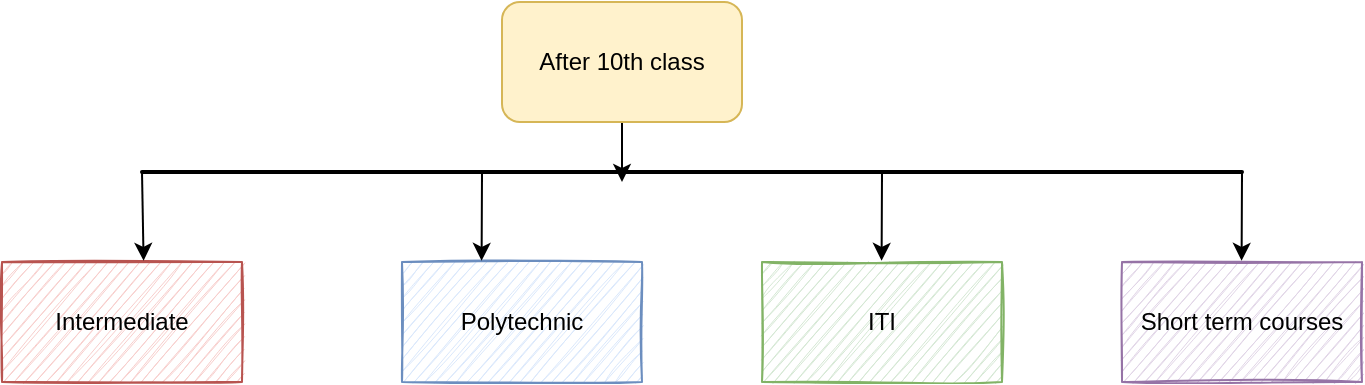 <mxfile version="15.9.4" type="device"><diagram id="7pFoth7XmYhUioEbJFzB" name="Page-1"><mxGraphModel dx="1038" dy="589" grid="1" gridSize="10" guides="1" tooltips="1" connect="1" arrows="1" fold="1" page="1" pageScale="1" pageWidth="827" pageHeight="1169" math="0" shadow="0"><root><mxCell id="0"/><mxCell id="1" parent="0"/><mxCell id="sTKtV3AZJXElFXeA7xVz-8" style="edgeStyle=orthogonalEdgeStyle;rounded=0;orthogonalLoop=1;jettySize=auto;html=1;exitX=0.5;exitY=1;exitDx=0;exitDy=0;" edge="1" parent="1" source="sTKtV3AZJXElFXeA7xVz-1"><mxGeometry relative="1" as="geometry"><mxPoint x="390" y="160" as="targetPoint"/></mxGeometry></mxCell><mxCell id="sTKtV3AZJXElFXeA7xVz-1" value="After 10th class" style="rounded=1;whiteSpace=wrap;html=1;fillColor=#fff2cc;strokeColor=#d6b656;" vertex="1" parent="1"><mxGeometry x="330" y="70" width="120" height="60" as="geometry"/></mxCell><mxCell id="sTKtV3AZJXElFXeA7xVz-2" value="Intermediate" style="rounded=0;whiteSpace=wrap;html=1;fillColor=#f8cecc;strokeColor=#b85450;sketch=1;" vertex="1" parent="1"><mxGeometry x="80" y="200" width="120" height="60" as="geometry"/></mxCell><mxCell id="sTKtV3AZJXElFXeA7xVz-3" value="Polytechnic" style="rounded=0;whiteSpace=wrap;html=1;fillColor=#dae8fc;strokeColor=#6c8ebf;glass=0;shadow=0;sketch=1;" vertex="1" parent="1"><mxGeometry x="280" y="200" width="120" height="60" as="geometry"/></mxCell><mxCell id="sTKtV3AZJXElFXeA7xVz-4" value="&lt;span style=&quot;&quot;&gt;ITI&lt;/span&gt;" style="rounded=0;whiteSpace=wrap;html=1;shadow=0;glass=0;labelBackgroundColor=none;sketch=1;fillColor=#d5e8d4;strokeColor=#82b366;" vertex="1" parent="1"><mxGeometry x="460" y="200" width="120" height="60" as="geometry"/></mxCell><mxCell id="sTKtV3AZJXElFXeA7xVz-5" value="Short term courses" style="rounded=0;whiteSpace=wrap;html=1;shadow=0;glass=0;labelBackgroundColor=none;sketch=1;fillColor=#e1d5e7;strokeColor=#9673a6;labelBorderColor=none;" vertex="1" parent="1"><mxGeometry x="640" y="200" width="120" height="60" as="geometry"/></mxCell><mxCell id="sTKtV3AZJXElFXeA7xVz-11" style="edgeStyle=orthogonalEdgeStyle;rounded=0;orthogonalLoop=1;jettySize=auto;html=1;entryX=0.59;entryY=-0.01;entryDx=0;entryDy=0;entryPerimeter=0;exitX=0;exitY=0.5;exitDx=0;exitDy=0;exitPerimeter=0;" edge="1" parent="1" source="sTKtV3AZJXElFXeA7xVz-29" target="sTKtV3AZJXElFXeA7xVz-2"><mxGeometry relative="1" as="geometry"><mxPoint x="151" y="160" as="sourcePoint"/><Array as="points"><mxPoint x="151" y="155"/></Array></mxGeometry></mxCell><mxCell id="sTKtV3AZJXElFXeA7xVz-26" style="edgeStyle=orthogonalEdgeStyle;rounded=0;orthogonalLoop=1;jettySize=auto;html=1;entryX=0.59;entryY=-0.01;entryDx=0;entryDy=0;entryPerimeter=0;" edge="1" parent="1"><mxGeometry relative="1" as="geometry"><mxPoint x="700" y="160" as="sourcePoint"/><mxPoint x="699.8" y="199.4" as="targetPoint"/><Array as="points"><mxPoint x="700" y="155"/></Array></mxGeometry></mxCell><mxCell id="sTKtV3AZJXElFXeA7xVz-27" style="edgeStyle=orthogonalEdgeStyle;rounded=0;orthogonalLoop=1;jettySize=auto;html=1;entryX=0.59;entryY=-0.01;entryDx=0;entryDy=0;entryPerimeter=0;" edge="1" parent="1"><mxGeometry relative="1" as="geometry"><mxPoint x="520" y="160" as="sourcePoint"/><mxPoint x="519.8" y="199.4" as="targetPoint"/><Array as="points"><mxPoint x="520" y="155"/></Array></mxGeometry></mxCell><mxCell id="sTKtV3AZJXElFXeA7xVz-29" value="" style="line;strokeWidth=2;html=1;shadow=0;glass=0;labelBackgroundColor=none;labelBorderColor=none;sketch=1;" vertex="1" parent="1"><mxGeometry x="150" y="150" width="550" height="10" as="geometry"/></mxCell><mxCell id="sTKtV3AZJXElFXeA7xVz-30" style="edgeStyle=orthogonalEdgeStyle;rounded=0;orthogonalLoop=1;jettySize=auto;html=1;entryX=0.59;entryY=-0.01;entryDx=0;entryDy=0;entryPerimeter=0;" edge="1" parent="1"><mxGeometry relative="1" as="geometry"><mxPoint x="320" y="160" as="sourcePoint"/><mxPoint x="319.8" y="199.4" as="targetPoint"/><Array as="points"><mxPoint x="320" y="155"/></Array></mxGeometry></mxCell></root></mxGraphModel></diagram></mxfile>